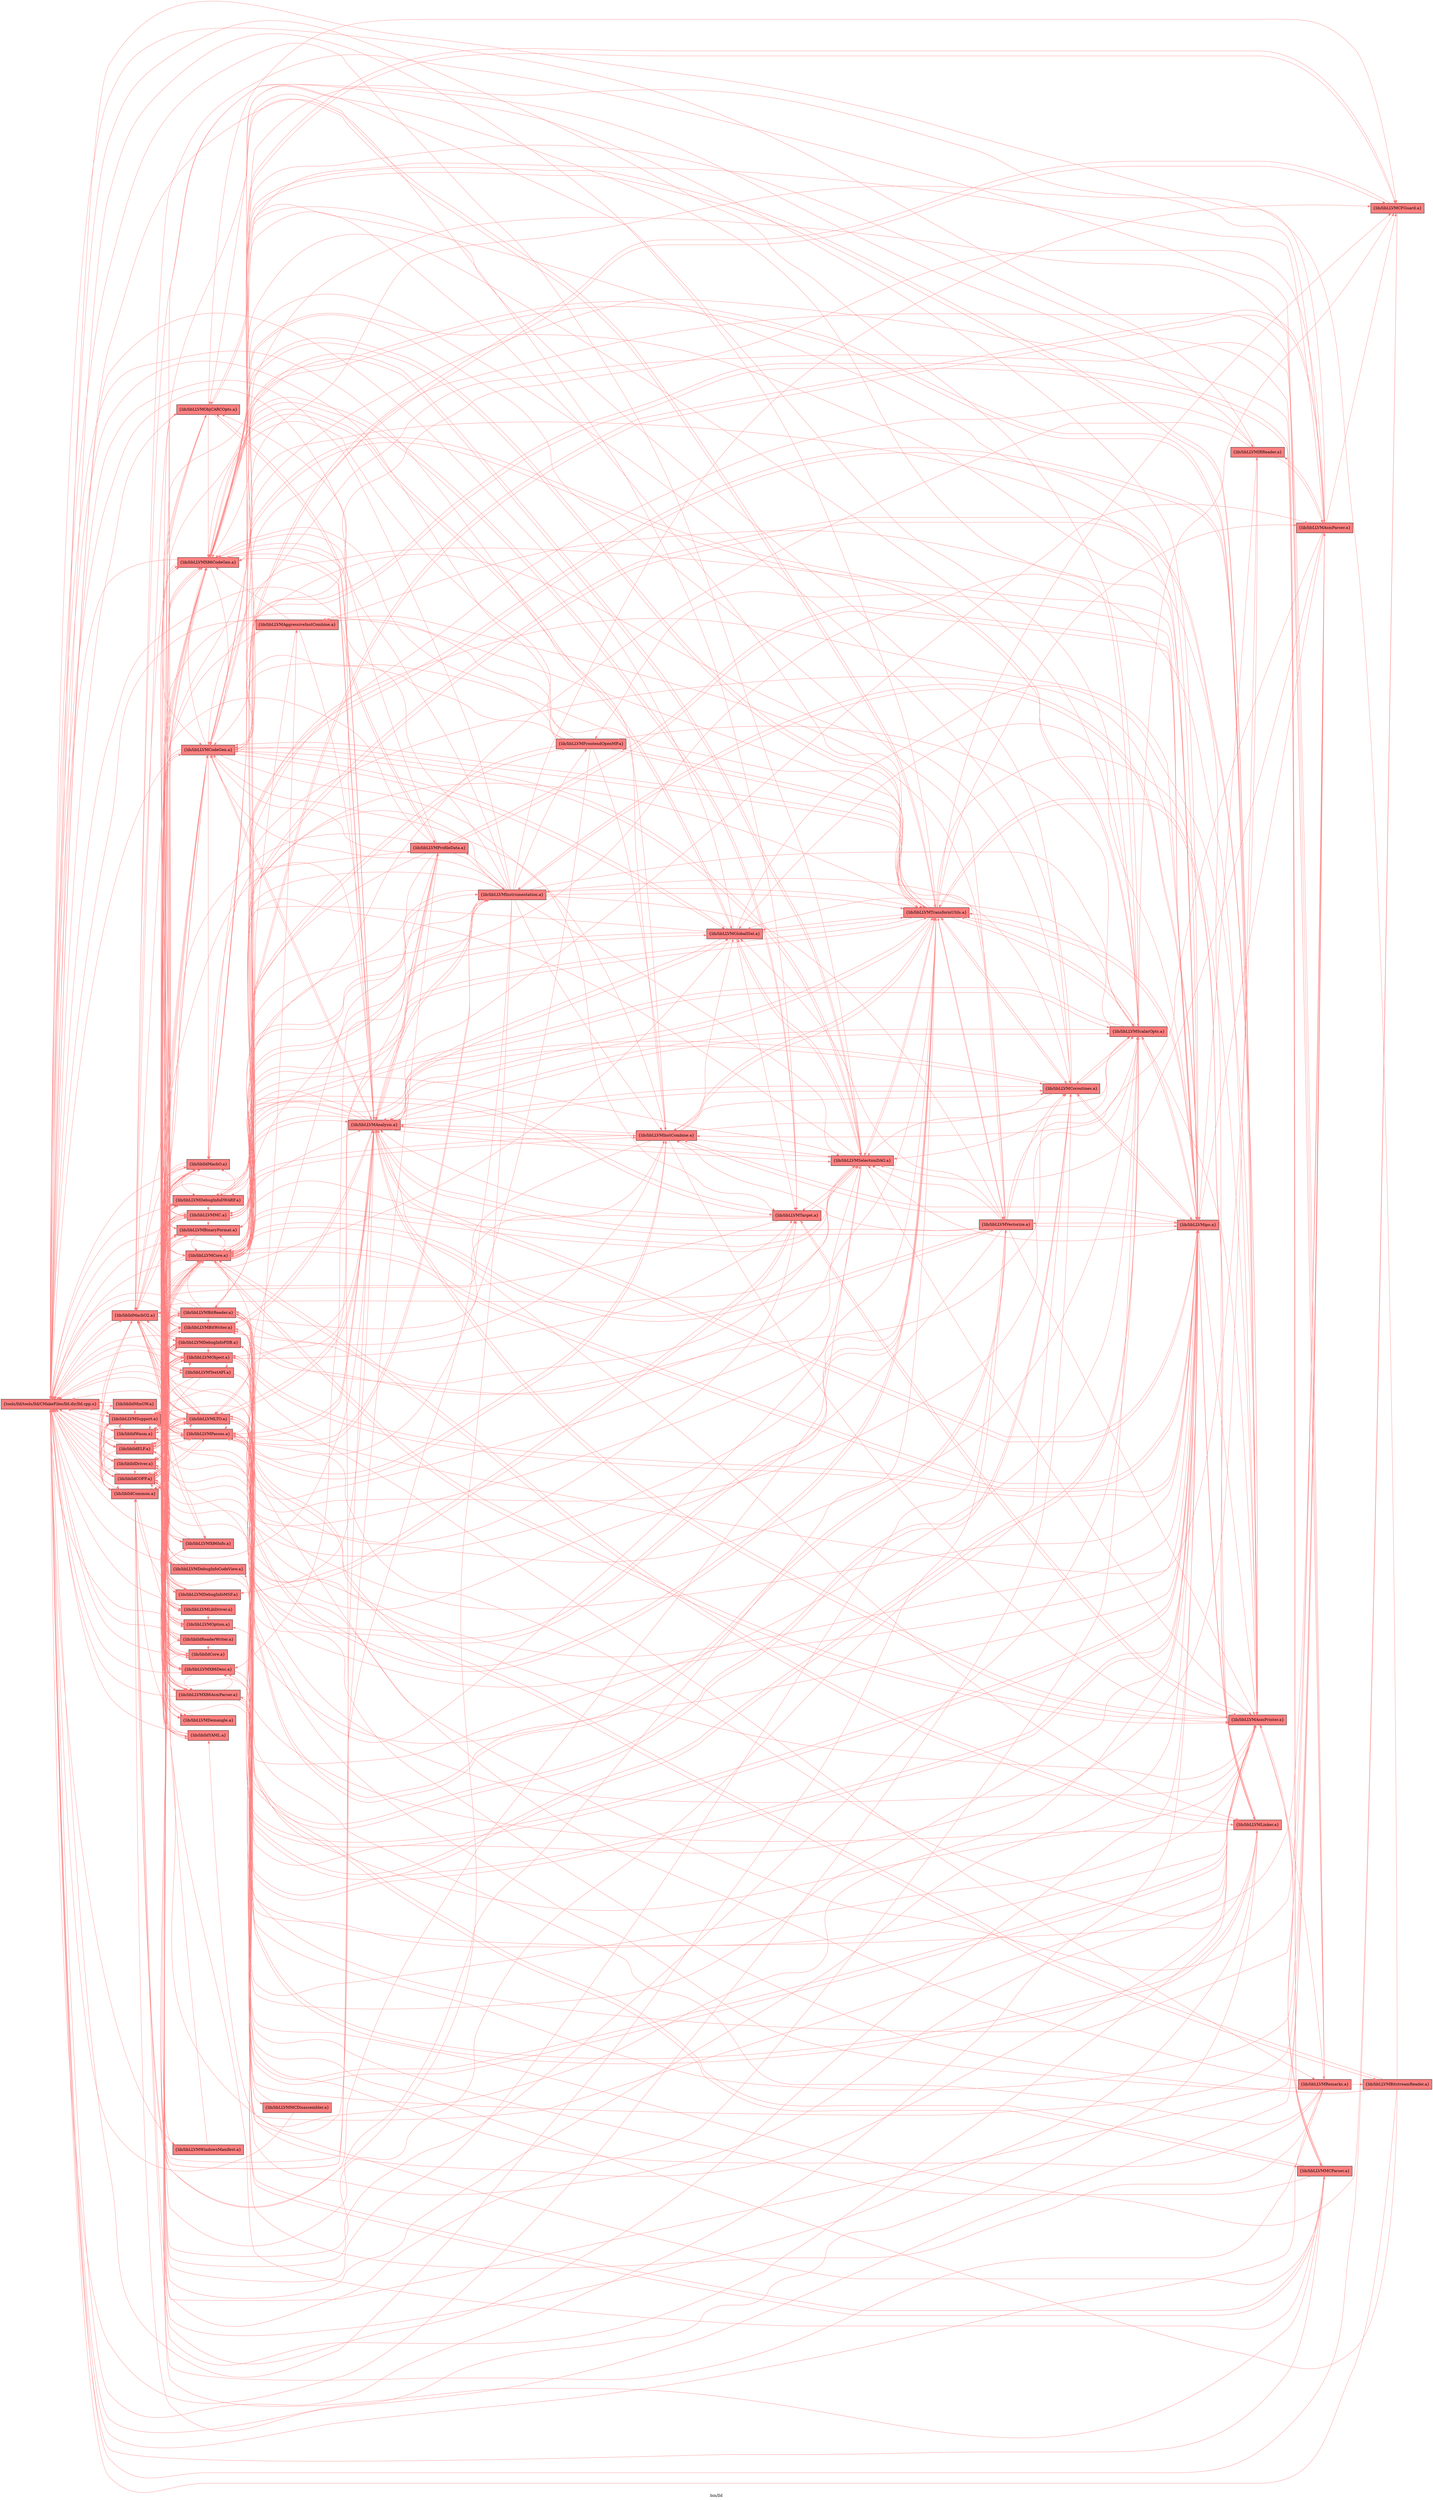 digraph "bin/lld" {
	label="bin/lld";
	rankdir="LR"
	{ rank=same; Node0x5649e9062328;  }
	{ rank=same; Node0x5649e906bdd8; Node0x5649e906b8d8; Node0x5649e906c7d8; Node0x5649e906c2d8; Node0x5649e906d1d8; Node0x5649e906ccd8; Node0x5649e90555d8; Node0x5649e9054728;  }
	{ rank=same; Node0x5649e9054bd8; Node0x5649e905d508; Node0x5649e906f848; Node0x5649e9052b08; Node0x5649e9070248; Node0x5649e905b9d8; Node0x5649e905da08; Node0x5649e905a3a8; Node0x5649e9052dd8; Node0x5649e905b488; Node0x5649e905af88; Node0x5649e9057748; Node0x5649e906fd48; Node0x5649e905dcd8; Node0x5649e905b4d8; Node0x5649e905c3d8; Node0x5649e905c8d8; Node0x5649e905c1f8; Node0x5649e906d9a8; Node0x5649e9059f48; Node0x5649e90565c8; Node0x5649e90569d8; Node0x5649e9055b28; Node0x5649e906d548; Node0x5649e905d2d8; Node0x5649e905d7d8; Node0x5649e906e588;  }

	Node0x5649e9062328 [shape=record,shape=box,style=filled,fillcolor="1.000000 0.5 1",group=1,label="{tools/lld/tools/lld/CMakeFiles/lld.dir/lld.cpp.o}"];
	Node0x5649e9062328 -> Node0x5649e906bdd8[color="1.000000 0.5 1"];
	Node0x5649e9062328 -> Node0x5649e906b8d8[color="1.000000 0.5 1"];
	Node0x5649e9062328 -> Node0x5649e906c7d8[color="1.000000 0.5 1"];
	Node0x5649e9062328 -> Node0x5649e906c2d8[color="1.000000 0.5 1"];
	Node0x5649e9062328 -> Node0x5649e906d1d8[color="1.000000 0.5 1"];
	Node0x5649e9062328 -> Node0x5649e906ccd8[color="1.000000 0.5 1"];
	Node0x5649e9062328 -> Node0x5649e90555d8[color="1.000000 0.5 1"];
	Node0x5649e9062328 -> Node0x5649e9054728[color="1.000000 0.5 1"];
	Node0x5649e906bdd8 [shape=record,shape=box,style=filled,fillcolor="1.000000 0.5 1",group=1,label="{lib/libLLVMSupport.a}"];
	Node0x5649e906bdd8 -> Node0x5649e9062328[color="1.000000 0.5 1"];
	Node0x5649e906bdd8 -> Node0x5649e906c7d8[color="1.000000 0.5 1"];
	Node0x5649e906bdd8 -> Node0x5649e906d1d8[color="1.000000 0.5 1"];
	Node0x5649e906bdd8 -> Node0x5649e906c2d8[color="1.000000 0.5 1"];
	Node0x5649e906bdd8 -> Node0x5649e9054728[color="1.000000 0.5 1"];
	Node0x5649e906bdd8 -> Node0x5649e9054bd8[color="1.000000 0.5 1"];
	Node0x5649e906bdd8 -> Node0x5649e905d508[color="1.000000 0.5 1"];
	Node0x5649e906bdd8 -> Node0x5649e906f848[color="1.000000 0.5 1"];
	Node0x5649e906bdd8 -> Node0x5649e9052b08[color="1.000000 0.5 1"];
	Node0x5649e906bdd8 -> Node0x5649e9070248[color="1.000000 0.5 1"];
	Node0x5649e906b8d8 [shape=record,shape=box,style=filled,fillcolor="1.000000 0.5 1",group=1,label="{lib/liblldCommon.a}"];
	Node0x5649e906b8d8 -> Node0x5649e9062328[color="1.000000 0.5 1"];
	Node0x5649e906b8d8 -> Node0x5649e906bdd8[color="1.000000 0.5 1"];
	Node0x5649e906b8d8 -> Node0x5649e905b9d8[color="1.000000 0.5 1"];
	Node0x5649e906b8d8 -> Node0x5649e906c7d8[color="1.000000 0.5 1"];
	Node0x5649e906b8d8 -> Node0x5649e905da08[color="1.000000 0.5 1"];
	Node0x5649e906b8d8 -> Node0x5649e905a3a8[color="1.000000 0.5 1"];
	Node0x5649e906b8d8 -> Node0x5649e906f848[color="1.000000 0.5 1"];
	Node0x5649e906b8d8 -> Node0x5649e9070248[color="1.000000 0.5 1"];
	Node0x5649e906c7d8 [shape=record,shape=box,style=filled,fillcolor="1.000000 0.5 1",group=1,label="{lib/liblldCOFF.a}"];
	Node0x5649e906c7d8 -> Node0x5649e9062328[color="1.000000 0.5 1"];
	Node0x5649e906c7d8 -> Node0x5649e906bdd8[color="1.000000 0.5 1"];
	Node0x5649e906c7d8 -> Node0x5649e906b8d8[color="1.000000 0.5 1"];
	Node0x5649e906c7d8 -> Node0x5649e905d508[color="1.000000 0.5 1"];
	Node0x5649e906c7d8 -> Node0x5649e9052dd8[color="1.000000 0.5 1"];
	Node0x5649e906c7d8 -> Node0x5649e905da08[color="1.000000 0.5 1"];
	Node0x5649e906c7d8 -> Node0x5649e905b488[color="1.000000 0.5 1"];
	Node0x5649e906c7d8 -> Node0x5649e905af88[color="1.000000 0.5 1"];
	Node0x5649e906c7d8 -> Node0x5649e9057748[color="1.000000 0.5 1"];
	Node0x5649e906c7d8 -> Node0x5649e906fd48[color="1.000000 0.5 1"];
	Node0x5649e906c7d8 -> Node0x5649e905dcd8[color="1.000000 0.5 1"];
	Node0x5649e906c7d8 -> Node0x5649e905b4d8[color="1.000000 0.5 1"];
	Node0x5649e906c7d8 -> Node0x5649e9052b08[color="1.000000 0.5 1"];
	Node0x5649e906c7d8 -> Node0x5649e905c3d8[color="1.000000 0.5 1"];
	Node0x5649e906c7d8 -> Node0x5649e905c8d8[color="1.000000 0.5 1"];
	Node0x5649e906c7d8 -> Node0x5649e905c1f8[color="1.000000 0.5 1"];
	Node0x5649e906c7d8 -> Node0x5649e905a3a8[color="1.000000 0.5 1"];
	Node0x5649e906c7d8 -> Node0x5649e906d9a8[color="1.000000 0.5 1"];
	Node0x5649e906c7d8 -> Node0x5649e9059f48[color="1.000000 0.5 1"];
	Node0x5649e906c7d8 -> Node0x5649e9070248[color="1.000000 0.5 1"];
	Node0x5649e906c2d8 [shape=record,shape=box,style=filled,fillcolor="1.000000 0.5 1",group=1,label="{lib/liblldDriver.a}"];
	Node0x5649e906c2d8 -> Node0x5649e9062328[color="1.000000 0.5 1"];
	Node0x5649e906c2d8 -> Node0x5649e906bdd8[color="1.000000 0.5 1"];
	Node0x5649e906c2d8 -> Node0x5649e906b8d8[color="1.000000 0.5 1"];
	Node0x5649e906c2d8 -> Node0x5649e906c7d8[color="1.000000 0.5 1"];
	Node0x5649e906c2d8 -> Node0x5649e9054bd8[color="1.000000 0.5 1"];
	Node0x5649e906c2d8 -> Node0x5649e90565c8[color="1.000000 0.5 1"];
	Node0x5649e906c2d8 -> Node0x5649e90569d8[color="1.000000 0.5 1"];
	Node0x5649e906c2d8 -> Node0x5649e9055b28[color="1.000000 0.5 1"];
	Node0x5649e906c2d8 -> Node0x5649e905da08[color="1.000000 0.5 1"];
	Node0x5649e906d1d8 [shape=record,shape=box,style=filled,fillcolor="1.000000 0.5 1",group=1,label="{lib/liblldELF.a}"];
	Node0x5649e906d1d8 -> Node0x5649e9062328[color="1.000000 0.5 1"];
	Node0x5649e906d1d8 -> Node0x5649e906bdd8[color="1.000000 0.5 1"];
	Node0x5649e906d1d8 -> Node0x5649e906b8d8[color="1.000000 0.5 1"];
	Node0x5649e906d1d8 -> Node0x5649e906c7d8[color="1.000000 0.5 1"];
	Node0x5649e906d1d8 -> Node0x5649e905d508[color="1.000000 0.5 1"];
	Node0x5649e906d1d8 -> Node0x5649e905da08[color="1.000000 0.5 1"];
	Node0x5649e906d1d8 -> Node0x5649e905b488[color="1.000000 0.5 1"];
	Node0x5649e906d1d8 -> Node0x5649e905af88[color="1.000000 0.5 1"];
	Node0x5649e906d1d8 -> Node0x5649e9057748[color="1.000000 0.5 1"];
	Node0x5649e906d1d8 -> Node0x5649e906fd48[color="1.000000 0.5 1"];
	Node0x5649e906d1d8 -> Node0x5649e905dcd8[color="1.000000 0.5 1"];
	Node0x5649e906d1d8 -> Node0x5649e905b4d8[color="1.000000 0.5 1"];
	Node0x5649e906d1d8 -> Node0x5649e905a3a8[color="1.000000 0.5 1"];
	Node0x5649e906d1d8 -> Node0x5649e906d9a8[color="1.000000 0.5 1"];
	Node0x5649e906d1d8 -> Node0x5649e906d548[color="1.000000 0.5 1"];
	Node0x5649e906d1d8 -> Node0x5649e905c8d8[color="1.000000 0.5 1"];
	Node0x5649e906d1d8 -> Node0x5649e9070248[color="1.000000 0.5 1"];
	Node0x5649e906ccd8 [shape=record,shape=box,style=filled,fillcolor="1.000000 0.5 1",group=1,label="{lib/liblldMachO2.a}"];
	Node0x5649e906ccd8 -> Node0x5649e9062328[color="1.000000 0.5 1"];
	Node0x5649e906ccd8 -> Node0x5649e906bdd8[color="1.000000 0.5 1"];
	Node0x5649e906ccd8 -> Node0x5649e906b8d8[color="1.000000 0.5 1"];
	Node0x5649e906ccd8 -> Node0x5649e906c7d8[color="1.000000 0.5 1"];
	Node0x5649e906ccd8 -> Node0x5649e906d1d8[color="1.000000 0.5 1"];
	Node0x5649e906ccd8 -> Node0x5649e905d508[color="1.000000 0.5 1"];
	Node0x5649e906ccd8 -> Node0x5649e905da08[color="1.000000 0.5 1"];
	Node0x5649e906ccd8 -> Node0x5649e905b488[color="1.000000 0.5 1"];
	Node0x5649e906ccd8 -> Node0x5649e905af88[color="1.000000 0.5 1"];
	Node0x5649e906ccd8 -> Node0x5649e9057748[color="1.000000 0.5 1"];
	Node0x5649e906ccd8 -> Node0x5649e906fd48[color="1.000000 0.5 1"];
	Node0x5649e906ccd8 -> Node0x5649e905dcd8[color="1.000000 0.5 1"];
	Node0x5649e906ccd8 -> Node0x5649e905d2d8[color="1.000000 0.5 1"];
	Node0x5649e906ccd8 -> Node0x5649e905b4d8[color="1.000000 0.5 1"];
	Node0x5649e906ccd8 -> Node0x5649e905d7d8[color="1.000000 0.5 1"];
	Node0x5649e906ccd8 -> Node0x5649e905a3a8[color="1.000000 0.5 1"];
	Node0x5649e906ccd8 -> Node0x5649e906d9a8[color="1.000000 0.5 1"];
	Node0x5649e906ccd8 -> Node0x5649e906e588[color="1.000000 0.5 1"];
	Node0x5649e906ccd8 -> Node0x5649e905c8d8[color="1.000000 0.5 1"];
	Node0x5649e90555d8 [shape=record,shape=box,style=filled,fillcolor="1.000000 0.5 1",group=1,label="{lib/liblldMinGW.a}"];
	Node0x5649e90555d8 -> Node0x5649e9062328[color="1.000000 0.5 1"];
	Node0x5649e90555d8 -> Node0x5649e906bdd8[color="1.000000 0.5 1"];
	Node0x5649e90555d8 -> Node0x5649e906b8d8[color="1.000000 0.5 1"];
	Node0x5649e90555d8 -> Node0x5649e906c7d8[color="1.000000 0.5 1"];
	Node0x5649e90555d8 -> Node0x5649e905da08[color="1.000000 0.5 1"];
	Node0x5649e9054728 [shape=record,shape=box,style=filled,fillcolor="1.000000 0.5 1",group=1,label="{lib/liblldWasm.a}"];
	Node0x5649e9054728 -> Node0x5649e9062328[color="1.000000 0.5 1"];
	Node0x5649e9054728 -> Node0x5649e906bdd8[color="1.000000 0.5 1"];
	Node0x5649e9054728 -> Node0x5649e906b8d8[color="1.000000 0.5 1"];
	Node0x5649e9054728 -> Node0x5649e906c7d8[color="1.000000 0.5 1"];
	Node0x5649e9054728 -> Node0x5649e905d508[color="1.000000 0.5 1"];
	Node0x5649e9054728 -> Node0x5649e905da08[color="1.000000 0.5 1"];
	Node0x5649e9054728 -> Node0x5649e905b488[color="1.000000 0.5 1"];
	Node0x5649e9054728 -> Node0x5649e905af88[color="1.000000 0.5 1"];
	Node0x5649e9054728 -> Node0x5649e9057748[color="1.000000 0.5 1"];
	Node0x5649e9054728 -> Node0x5649e906fd48[color="1.000000 0.5 1"];
	Node0x5649e9054728 -> Node0x5649e905dcd8[color="1.000000 0.5 1"];
	Node0x5649e9054728 -> Node0x5649e905b4d8[color="1.000000 0.5 1"];
	Node0x5649e9054728 -> Node0x5649e906d1d8[color="1.000000 0.5 1"];
	Node0x5649e9054728 -> Node0x5649e906d9a8[color="1.000000 0.5 1"];
	Node0x5649e9054728 -> Node0x5649e905c8d8[color="1.000000 0.5 1"];
	Node0x5649e9054728 -> Node0x5649e906ccd8[color="1.000000 0.5 1"];
	Node0x5649e905b9d8 [shape=record,shape=box,style=filled,fillcolor="1.000000 0.5 1",group=1,label="{lib/libLLVMCore.a}"];
	Node0x5649e905b9d8 -> Node0x5649e9062328[color="1.000000 0.5 1"];
	Node0x5649e905b9d8 -> Node0x5649e906bdd8[color="1.000000 0.5 1"];
	Node0x5649e905b9d8 -> Node0x5649e9052b08[color="1.000000 0.5 1"];
	Node0x5649e905b9d8 -> Node0x5649e905a8a8[color="1.000000 0.5 1"];
	Node0x5649e905b9d8 -> Node0x5649e905bca8[color="1.000000 0.5 1"];
	Node0x5649e905b9d8 -> Node0x5649e906fd48[color="1.000000 0.5 1"];
	Node0x5649e905b9d8 -> Node0x5649e906f848[color="1.000000 0.5 1"];
	Node0x5649e905b9d8 -> Node0x5649e906c5a8[color="1.000000 0.5 1"];
	Node0x5649e905b9d8 -> Node0x5649e906d548[color="1.000000 0.5 1"];
	Node0x5649e905b9d8 -> Node0x5649e905e6d8[color="1.000000 0.5 1"];
	Node0x5649e905b9d8 -> Node0x5649e905e1d8[color="1.000000 0.5 1"];
	Node0x5649e905b9d8 -> Node0x5649e905b4d8[color="1.000000 0.5 1"];
	Node0x5649e905b9d8 -> Node0x5649e905d508[color="1.000000 0.5 1"];
	Node0x5649e905b9d8 -> Node0x5649e906d048[color="1.000000 0.5 1"];
	Node0x5649e905b9d8 -> Node0x5649e906b1a8[color="1.000000 0.5 1"];
	Node0x5649e905b9d8 -> Node0x5649e905ebd8[color="1.000000 0.5 1"];
	Node0x5649e905b9d8 -> Node0x5649e905f5d8[color="1.000000 0.5 1"];
	Node0x5649e905b9d8 -> Node0x5649e906c008[color="1.000000 0.5 1"];
	Node0x5649e905b9d8 -> Node0x5649e906d9a8[color="1.000000 0.5 1"];
	Node0x5649e905b9d8 -> Node0x5649e906caa8[color="1.000000 0.5 1"];
	Node0x5649e905b9d8 -> Node0x5649e905f0d8[color="1.000000 0.5 1"];
	Node0x5649e905b9d8 -> Node0x5649e906c7d8[color="1.000000 0.5 1"];
	Node0x5649e905b9d8 -> Node0x5649e906e588[color="1.000000 0.5 1"];
	Node0x5649e905b9d8 -> Node0x5649e906bb08[color="1.000000 0.5 1"];
	Node0x5649e905b9d8 -> Node0x5649e905b7a8[color="1.000000 0.5 1"];
	Node0x5649e905b9d8 -> Node0x5649e906b8d8[color="1.000000 0.5 1"];
	Node0x5649e905b9d8 -> Node0x5649e905afd8[color="1.000000 0.5 1"];
	Node0x5649e905b9d8 -> Node0x5649e906d1d8[color="1.000000 0.5 1"];
	Node0x5649e905b9d8 -> Node0x5649e9054728[color="1.000000 0.5 1"];
	Node0x5649e905b9d8 -> Node0x5649e9059a48[color="1.000000 0.5 1"];
	Node0x5649e905b9d8 -> Node0x5649e905d7d8[color="1.000000 0.5 1"];
	Node0x5649e905d508 [shape=record,shape=box,style=filled,fillcolor="1.000000 0.5 1",group=1,label="{lib/libLLVMX86CodeGen.a}"];
	Node0x5649e905d508 -> Node0x5649e9062328[color="1.000000 0.5 1"];
	Node0x5649e905d508 -> Node0x5649e906bdd8[color="1.000000 0.5 1"];
	Node0x5649e905d508 -> Node0x5649e905a8a8[color="1.000000 0.5 1"];
	Node0x5649e905d508 -> Node0x5649e905af88[color="1.000000 0.5 1"];
	Node0x5649e905d508 -> Node0x5649e9057748[color="1.000000 0.5 1"];
	Node0x5649e905d508 -> Node0x5649e906f848[color="1.000000 0.5 1"];
	Node0x5649e905d508 -> Node0x5649e905c8d8[color="1.000000 0.5 1"];
	Node0x5649e905d508 -> Node0x5649e905b9d8[color="1.000000 0.5 1"];
	Node0x5649e905d508 -> Node0x5649e906c7d8[color="1.000000 0.5 1"];
	Node0x5649e905d508 -> Node0x5649e905da08[color="1.000000 0.5 1"];
	Node0x5649e905d508 -> Node0x5649e906ea88[color="1.000000 0.5 1"];
	Node0x5649e905d508 -> Node0x5649e905bca8[color="1.000000 0.5 1"];
	Node0x5649e905d508 -> Node0x5649e905e1d8[color="1.000000 0.5 1"];
	Node0x5649e905d508 -> Node0x5649e9059a48[color="1.000000 0.5 1"];
	Node0x5649e905d508 -> Node0x5649e905b7a8[color="1.000000 0.5 1"];
	Node0x5649e905d508 -> Node0x5649e906d1d8[color="1.000000 0.5 1"];
	Node0x5649e905d508 -> Node0x5649e905bed8[color="1.000000 0.5 1"];
	Node0x5649e905d508 -> Node0x5649e905e6d8[color="1.000000 0.5 1"];
	Node0x5649e9052dd8 [shape=record,shape=box,style=filled,fillcolor="1.000000 0.5 1",group=1,label="{lib/libLLVMLibDriver.a}"];
	Node0x5649e9052dd8 -> Node0x5649e9062328[color="1.000000 0.5 1"];
	Node0x5649e9052dd8 -> Node0x5649e906bdd8[color="1.000000 0.5 1"];
	Node0x5649e9052dd8 -> Node0x5649e906c7d8[color="1.000000 0.5 1"];
	Node0x5649e9052dd8 -> Node0x5649e905da08[color="1.000000 0.5 1"];
	Node0x5649e9052dd8 -> Node0x5649e905dcd8[color="1.000000 0.5 1"];
	Node0x5649e9052dd8 -> Node0x5649e905d7d8[color="1.000000 0.5 1"];
	Node0x5649e9052dd8 -> Node0x5649e905b4d8[color="1.000000 0.5 1"];
	Node0x5649e905da08 [shape=record,shape=box,style=filled,fillcolor="1.000000 0.5 1",group=1,label="{lib/libLLVMOption.a}"];
	Node0x5649e905da08 -> Node0x5649e9062328[color="1.000000 0.5 1"];
	Node0x5649e905da08 -> Node0x5649e906bdd8[color="1.000000 0.5 1"];
	Node0x5649e905da08 -> Node0x5649e906c7d8[color="1.000000 0.5 1"];
	Node0x5649e905b488 [shape=record,shape=box,style=filled,fillcolor="1.000000 0.5 1",group=1,label="{lib/libLLVMX86AsmParser.a}"];
	Node0x5649e905b488 -> Node0x5649e9062328[color="1.000000 0.5 1"];
	Node0x5649e905b488 -> Node0x5649e906bdd8[color="1.000000 0.5 1"];
	Node0x5649e905b488 -> Node0x5649e905a8a8[color="1.000000 0.5 1"];
	Node0x5649e905b488 -> Node0x5649e905af88[color="1.000000 0.5 1"];
	Node0x5649e905b488 -> Node0x5649e9057748[color="1.000000 0.5 1"];
	Node0x5649e905b488 -> Node0x5649e905cdd8[color="1.000000 0.5 1"];
	Node0x5649e905b488 -> Node0x5649e905c8d8[color="1.000000 0.5 1"];
	Node0x5649e905af88 [shape=record,shape=box,style=filled,fillcolor="1.000000 0.5 1",group=1,label="{lib/libLLVMX86Desc.a}"];
	Node0x5649e905af88 -> Node0x5649e9062328[color="1.000000 0.5 1"];
	Node0x5649e905af88 -> Node0x5649e906bdd8[color="1.000000 0.5 1"];
	Node0x5649e905af88 -> Node0x5649e906c2d8[color="1.000000 0.5 1"];
	Node0x5649e905af88 -> Node0x5649e9054bd8[color="1.000000 0.5 1"];
	Node0x5649e905af88 -> Node0x5649e905c8d8[color="1.000000 0.5 1"];
	Node0x5649e905af88 -> Node0x5649e905d508[color="1.000000 0.5 1"];
	Node0x5649e905af88 -> Node0x5649e9057ba8[color="1.000000 0.5 1"];
	Node0x5649e905af88 -> Node0x5649e9057748[color="1.000000 0.5 1"];
	Node0x5649e905af88 -> Node0x5649e905b488[color="1.000000 0.5 1"];
	Node0x5649e905af88 -> Node0x5649e905b4d8[color="1.000000 0.5 1"];
	Node0x5649e905af88 -> Node0x5649e905a8a8[color="1.000000 0.5 1"];
	Node0x5649e9057748 [shape=record,shape=box,style=filled,fillcolor="1.000000 0.5 1",group=1,label="{lib/libLLVMX86Info.a}"];
	Node0x5649e9057748 -> Node0x5649e9062328[color="1.000000 0.5 1"];
	Node0x5649e9057748 -> Node0x5649e906bdd8[color="1.000000 0.5 1"];
	Node0x5649e906fd48 [shape=record,shape=box,style=filled,fillcolor="1.000000 0.5 1",group=1,label="{lib/libLLVMLTO.a}"];
	Node0x5649e906fd48 -> Node0x5649e9062328[color="1.000000 0.5 1"];
	Node0x5649e906fd48 -> Node0x5649e906bdd8[color="1.000000 0.5 1"];
	Node0x5649e906fd48 -> Node0x5649e906c7d8[color="1.000000 0.5 1"];
	Node0x5649e906fd48 -> Node0x5649e906b8d8[color="1.000000 0.5 1"];
	Node0x5649e906fd48 -> Node0x5649e906c2d8[color="1.000000 0.5 1"];
	Node0x5649e906fd48 -> Node0x5649e906d1d8[color="1.000000 0.5 1"];
	Node0x5649e906fd48 -> Node0x5649e9054bd8[color="1.000000 0.5 1"];
	Node0x5649e906fd48 -> Node0x5649e905d508[color="1.000000 0.5 1"];
	Node0x5649e906fd48 -> Node0x5649e905a8a8[color="1.000000 0.5 1"];
	Node0x5649e906fd48 -> Node0x5649e905a3a8[color="1.000000 0.5 1"];
	Node0x5649e906fd48 -> Node0x5649e905af88[color="1.000000 0.5 1"];
	Node0x5649e906fd48 -> Node0x5649e906c5a8[color="1.000000 0.5 1"];
	Node0x5649e906fd48 -> Node0x5649e906d548[color="1.000000 0.5 1"];
	Node0x5649e906fd48 -> Node0x5649e906c008[color="1.000000 0.5 1"];
	Node0x5649e906fd48 -> Node0x5649e905e1d8[color="1.000000 0.5 1"];
	Node0x5649e906fd48 -> Node0x5649e905dcd8[color="1.000000 0.5 1"];
	Node0x5649e906fd48 -> Node0x5649e905d7d8[color="1.000000 0.5 1"];
	Node0x5649e906fd48 -> Node0x5649e905b9d8[color="1.000000 0.5 1"];
	Node0x5649e906fd48 -> Node0x5649e906ccd8[color="1.000000 0.5 1"];
	Node0x5649e906fd48 -> Node0x5649e906d9a8[color="1.000000 0.5 1"];
	Node0x5649e906fd48 -> Node0x5649e906ea88[color="1.000000 0.5 1"];
	Node0x5649e906fd48 -> Node0x5649e905e6d8[color="1.000000 0.5 1"];
	Node0x5649e906fd48 -> Node0x5649e905c8d8[color="1.000000 0.5 1"];
	Node0x5649e905dcd8 [shape=record,shape=box,style=filled,fillcolor="1.000000 0.5 1",group=1,label="{lib/libLLVMObject.a}"];
	Node0x5649e905dcd8 -> Node0x5649e9062328[color="1.000000 0.5 1"];
	Node0x5649e905dcd8 -> Node0x5649e906bdd8[color="1.000000 0.5 1"];
	Node0x5649e905dcd8 -> Node0x5649e906c7d8[color="1.000000 0.5 1"];
	Node0x5649e905dcd8 -> Node0x5649e906ccd8[color="1.000000 0.5 1"];
	Node0x5649e905dcd8 -> Node0x5649e9052dd8[color="1.000000 0.5 1"];
	Node0x5649e905dcd8 -> Node0x5649e906d1d8[color="1.000000 0.5 1"];
	Node0x5649e905dcd8 -> Node0x5649e9054bd8[color="1.000000 0.5 1"];
	Node0x5649e905dcd8 -> Node0x5649e905b9d8[color="1.000000 0.5 1"];
	Node0x5649e905dcd8 -> Node0x5649e905b4d8[color="1.000000 0.5 1"];
	Node0x5649e905dcd8 -> Node0x5649e905c8d8[color="1.000000 0.5 1"];
	Node0x5649e905dcd8 -> Node0x5649e906b8d8[color="1.000000 0.5 1"];
	Node0x5649e905dcd8 -> Node0x5649e906fd48[color="1.000000 0.5 1"];
	Node0x5649e905dcd8 -> Node0x5649e905d7d8[color="1.000000 0.5 1"];
	Node0x5649e905dcd8 -> Node0x5649e905d508[color="1.000000 0.5 1"];
	Node0x5649e905dcd8 -> Node0x5649e906d548[color="1.000000 0.5 1"];
	Node0x5649e905dcd8 -> Node0x5649e905a3a8[color="1.000000 0.5 1"];
	Node0x5649e905dcd8 -> Node0x5649e906ea88[color="1.000000 0.5 1"];
	Node0x5649e905dcd8 -> Node0x5649e905a8a8[color="1.000000 0.5 1"];
	Node0x5649e905dcd8 -> Node0x5649e905cdd8[color="1.000000 0.5 1"];
	Node0x5649e905dcd8 -> Node0x5649e906c5a8[color="1.000000 0.5 1"];
	Node0x5649e905dcd8 -> Node0x5649e905b488[color="1.000000 0.5 1"];
	Node0x5649e905dcd8 -> Node0x5649e905af88[color="1.000000 0.5 1"];
	Node0x5649e905dcd8 -> Node0x5649e905d2d8[color="1.000000 0.5 1"];
	Node0x5649e905dcd8 -> Node0x5649e906c2d8[color="1.000000 0.5 1"];
	Node0x5649e905dcd8 -> Node0x5649e9054728[color="1.000000 0.5 1"];
	Node0x5649e905dcd8 -> Node0x5649e905e6d8[color="1.000000 0.5 1"];
	Node0x5649e905b4d8 [shape=record,shape=box,style=filled,fillcolor="1.000000 0.5 1",group=1,label="{lib/libLLVMBinaryFormat.a}"];
	Node0x5649e905b4d8 -> Node0x5649e9062328[color="1.000000 0.5 1"];
	Node0x5649e905b4d8 -> Node0x5649e906bdd8[color="1.000000 0.5 1"];
	Node0x5649e905b4d8 -> Node0x5649e905b9d8[color="1.000000 0.5 1"];
	Node0x5649e905b4d8 -> Node0x5649e905a3a8[color="1.000000 0.5 1"];
	Node0x5649e9052b08 [shape=record,shape=box,style=filled,fillcolor="1.000000 0.5 1",group=1,label="{lib/libLLVMDebugInfoPDB.a}"];
	Node0x5649e9052b08 -> Node0x5649e9062328[color="1.000000 0.5 1"];
	Node0x5649e9052b08 -> Node0x5649e906bdd8[color="1.000000 0.5 1"];
	Node0x5649e9052b08 -> Node0x5649e906c7d8[color="1.000000 0.5 1"];
	Node0x5649e9052b08 -> Node0x5649e9059f48[color="1.000000 0.5 1"];
	Node0x5649e9052b08 -> Node0x5649e905c3d8[color="1.000000 0.5 1"];
	Node0x5649e9052b08 -> Node0x5649e906b8d8[color="1.000000 0.5 1"];
	Node0x5649e9052b08 -> Node0x5649e905dcd8[color="1.000000 0.5 1"];
	Node0x5649e9052b08 -> Node0x5649e905b4d8[color="1.000000 0.5 1"];
	Node0x5649e9052b08 -> Node0x5649e906d1d8[color="1.000000 0.5 1"];
	Node0x5649e905c3d8 [shape=record,shape=box,style=filled,fillcolor="1.000000 0.5 1",group=1,label="{lib/libLLVMDebugInfoCodeView.a}"];
	Node0x5649e905c3d8 -> Node0x5649e9062328[color="1.000000 0.5 1"];
	Node0x5649e905c3d8 -> Node0x5649e906bdd8[color="1.000000 0.5 1"];
	Node0x5649e905c3d8 -> Node0x5649e906c7d8[color="1.000000 0.5 1"];
	Node0x5649e905c3d8 -> Node0x5649e9052b08[color="1.000000 0.5 1"];
	Node0x5649e905c3d8 -> Node0x5649e905a8a8[color="1.000000 0.5 1"];
	Node0x5649e905c3d8 -> Node0x5649e906f848[color="1.000000 0.5 1"];
	Node0x5649e905c3d8 -> Node0x5649e906d1d8[color="1.000000 0.5 1"];
	Node0x5649e905c3d8 -> Node0x5649e9054728[color="1.000000 0.5 1"];
	Node0x5649e905c3d8 -> Node0x5649e906ccd8[color="1.000000 0.5 1"];
	Node0x5649e905c3d8 -> Node0x5649e9054bd8[color="1.000000 0.5 1"];
	Node0x5649e905c8d8 [shape=record,shape=box,style=filled,fillcolor="1.000000 0.5 1",group=1,label="{lib/libLLVMMC.a}"];
	Node0x5649e905c8d8 -> Node0x5649e9062328[color="1.000000 0.5 1"];
	Node0x5649e905c8d8 -> Node0x5649e906bdd8[color="1.000000 0.5 1"];
	Node0x5649e905c8d8 -> Node0x5649e905af88[color="1.000000 0.5 1"];
	Node0x5649e905c8d8 -> Node0x5649e906c7d8[color="1.000000 0.5 1"];
	Node0x5649e905c8d8 -> Node0x5649e905a8a8[color="1.000000 0.5 1"];
	Node0x5649e905c8d8 -> Node0x5649e906f848[color="1.000000 0.5 1"];
	Node0x5649e905c8d8 -> Node0x5649e905cdd8[color="1.000000 0.5 1"];
	Node0x5649e905c8d8 -> Node0x5649e905dcd8[color="1.000000 0.5 1"];
	Node0x5649e905c8d8 -> Node0x5649e905b488[color="1.000000 0.5 1"];
	Node0x5649e905c8d8 -> Node0x5649e9052b08[color="1.000000 0.5 1"];
	Node0x5649e905c8d8 -> Node0x5649e905d508[color="1.000000 0.5 1"];
	Node0x5649e905c8d8 -> Node0x5649e906ea88[color="1.000000 0.5 1"];
	Node0x5649e905c8d8 -> Node0x5649e90567a8[color="1.000000 0.5 1"];
	Node0x5649e905c8d8 -> Node0x5649e905b4d8[color="1.000000 0.5 1"];
	Node0x5649e905c8d8 -> Node0x5649e906d1d8[color="1.000000 0.5 1"];
	Node0x5649e905c8d8 -> Node0x5649e9054728[color="1.000000 0.5 1"];
	Node0x5649e905c1f8 [shape=record,shape=box,style=filled,fillcolor="1.000000 0.5 1",group=1,label="{lib/libLLVMWindowsManifest.a}"];
	Node0x5649e905c1f8 -> Node0x5649e9062328[color="1.000000 0.5 1"];
	Node0x5649e905c1f8 -> Node0x5649e906bdd8[color="1.000000 0.5 1"];
	Node0x5649e905a3a8 [shape=record,shape=box,style=filled,fillcolor="1.000000 0.5 1",group=1,label="{lib/libLLVMDebugInfoDWARF.a}"];
	Node0x5649e905a3a8 -> Node0x5649e9062328[color="1.000000 0.5 1"];
	Node0x5649e905a3a8 -> Node0x5649e906bdd8[color="1.000000 0.5 1"];
	Node0x5649e905a3a8 -> Node0x5649e906c7d8[color="1.000000 0.5 1"];
	Node0x5649e905a3a8 -> Node0x5649e906b8d8[color="1.000000 0.5 1"];
	Node0x5649e905a3a8 -> Node0x5649e906d1d8[color="1.000000 0.5 1"];
	Node0x5649e905a3a8 -> Node0x5649e9052b08[color="1.000000 0.5 1"];
	Node0x5649e905a3a8 -> Node0x5649e905a8a8[color="1.000000 0.5 1"];
	Node0x5649e905a3a8 -> Node0x5649e905dcd8[color="1.000000 0.5 1"];
	Node0x5649e905a3a8 -> Node0x5649e905b4d8[color="1.000000 0.5 1"];
	Node0x5649e905a3a8 -> Node0x5649e9054bd8[color="1.000000 0.5 1"];
	Node0x5649e905a3a8 -> Node0x5649e906c2d8[color="1.000000 0.5 1"];
	Node0x5649e905a3a8 -> Node0x5649e906ccd8[color="1.000000 0.5 1"];
	Node0x5649e905a3a8 -> Node0x5649e905c8d8[color="1.000000 0.5 1"];
	Node0x5649e905a3a8 -> Node0x5649e905d508[color="1.000000 0.5 1"];
	Node0x5649e905a3a8 -> Node0x5649e9054728[color="1.000000 0.5 1"];
	Node0x5649e906d9a8 [shape=record,shape=box,style=filled,fillcolor="1.000000 0.5 1",group=1,label="{lib/libLLVMPasses.a}"];
	Node0x5649e906d9a8 -> Node0x5649e9062328[color="1.000000 0.5 1"];
	Node0x5649e906d9a8 -> Node0x5649e906bdd8[color="1.000000 0.5 1"];
	Node0x5649e906d9a8 -> Node0x5649e906c7d8[color="1.000000 0.5 1"];
	Node0x5649e906d9a8 -> Node0x5649e906d1d8[color="1.000000 0.5 1"];
	Node0x5649e906d9a8 -> Node0x5649e905d508[color="1.000000 0.5 1"];
	Node0x5649e906d9a8 -> Node0x5649e906ccd8[color="1.000000 0.5 1"];
	Node0x5649e906d9a8 -> Node0x5649e9054728[color="1.000000 0.5 1"];
	Node0x5649e906d9a8 -> Node0x5649e906ea88[color="1.000000 0.5 1"];
	Node0x5649e906d9a8 -> Node0x5649e906e588[color="1.000000 0.5 1"];
	Node0x5649e906d9a8 -> Node0x5649e906fd48[color="1.000000 0.5 1"];
	Node0x5649e906d9a8 -> Node0x5649e906f848[color="1.000000 0.5 1"];
	Node0x5649e906d9a8 -> Node0x5649e906caa8[color="1.000000 0.5 1"];
	Node0x5649e906d9a8 -> Node0x5649e906c5a8[color="1.000000 0.5 1"];
	Node0x5649e906d9a8 -> Node0x5649e906d048[color="1.000000 0.5 1"];
	Node0x5649e906d9a8 -> Node0x5649e906b6a8[color="1.000000 0.5 1"];
	Node0x5649e906d9a8 -> Node0x5649e906b1a8[color="1.000000 0.5 1"];
	Node0x5649e906d9a8 -> Node0x5649e905f0d8[color="1.000000 0.5 1"];
	Node0x5649e906d9a8 -> Node0x5649e905ebd8[color="1.000000 0.5 1"];
	Node0x5649e906d9a8 -> Node0x5649e905e6d8[color="1.000000 0.5 1"];
	Node0x5649e906d9a8 -> Node0x5649e905e1d8[color="1.000000 0.5 1"];
	Node0x5649e906d9a8 -> Node0x5649e905b9d8[color="1.000000 0.5 1"];
	Node0x5649e906d9a8 -> Node0x5649e905a3a8[color="1.000000 0.5 1"];
	Node0x5649e906f848 [shape=record,shape=box,style=filled,fillcolor="1.000000 0.5 1",group=1,label="{lib/libLLVMCodeGen.a}"];
	Node0x5649e906f848 -> Node0x5649e9062328[color="1.000000 0.5 1"];
	Node0x5649e906f848 -> Node0x5649e906bdd8[color="1.000000 0.5 1"];
	Node0x5649e906f848 -> Node0x5649e905d508[color="1.000000 0.5 1"];
	Node0x5649e906f848 -> Node0x5649e905bca8[color="1.000000 0.5 1"];
	Node0x5649e906f848 -> Node0x5649e905e1d8[color="1.000000 0.5 1"];
	Node0x5649e906f848 -> Node0x5649e905b9d8[color="1.000000 0.5 1"];
	Node0x5649e906f848 -> Node0x5649e905c8d8[color="1.000000 0.5 1"];
	Node0x5649e906f848 -> Node0x5649e906c7d8[color="1.000000 0.5 1"];
	Node0x5649e906f848 -> Node0x5649e906d1d8[color="1.000000 0.5 1"];
	Node0x5649e906f848 -> Node0x5649e905a8a8[color="1.000000 0.5 1"];
	Node0x5649e906f848 -> Node0x5649e9059a48[color="1.000000 0.5 1"];
	Node0x5649e906f848 -> Node0x5649e905e6d8[color="1.000000 0.5 1"];
	Node0x5649e906f848 -> Node0x5649e906ea88[color="1.000000 0.5 1"];
	Node0x5649e906f848 -> Node0x5649e905af88[color="1.000000 0.5 1"];
	Node0x5649e906f848 -> Node0x5649e9054bd8[color="1.000000 0.5 1"];
	Node0x5649e906f848 -> Node0x5649e9059f48[color="1.000000 0.5 1"];
	Node0x5649e906f848 -> Node0x5649e90569d8[color="1.000000 0.5 1"];
	Node0x5649e906f848 -> Node0x5649e906fd48[color="1.000000 0.5 1"];
	Node0x5649e906f848 -> Node0x5649e905bed8[color="1.000000 0.5 1"];
	Node0x5649e906f848 -> Node0x5649e906d048[color="1.000000 0.5 1"];
	Node0x5649e906f848 -> Node0x5649e9052b08[color="1.000000 0.5 1"];
	Node0x5649e9070248 [shape=record,shape=box,style=filled,fillcolor="1.000000 0.5 1",group=1,label="{lib/libLLVMDemangle.a}"];
	Node0x5649e9070248 -> Node0x5649e906bdd8[color="1.000000 0.5 1"];
	Node0x5649e9059f48 [shape=record,shape=box,style=filled,fillcolor="1.000000 0.5 1",group=1,label="{lib/libLLVMDebugInfoMSF.a}"];
	Node0x5649e9059f48 -> Node0x5649e9062328[color="1.000000 0.5 1"];
	Node0x5649e9059f48 -> Node0x5649e906bdd8[color="1.000000 0.5 1"];
	Node0x5649e9059f48 -> Node0x5649e906c7d8[color="1.000000 0.5 1"];
	Node0x5649e9059f48 -> Node0x5649e9052b08[color="1.000000 0.5 1"];
	Node0x5649e9059f48 -> Node0x5649e906b8d8[color="1.000000 0.5 1"];
	Node0x5649e9059f48 -> Node0x5649e906d1d8[color="1.000000 0.5 1"];
	Node0x5649e9054bd8 [shape=record,shape=box,style=filled,fillcolor="1.000000 0.5 1",group=1,label="{lib/liblldMachO.a}"];
	Node0x5649e9054bd8 -> Node0x5649e9062328[color="1.000000 0.5 1"];
	Node0x5649e9054bd8 -> Node0x5649e906bdd8[color="1.000000 0.5 1"];
	Node0x5649e9054bd8 -> Node0x5649e906b8d8[color="1.000000 0.5 1"];
	Node0x5649e9054bd8 -> Node0x5649e906c7d8[color="1.000000 0.5 1"];
	Node0x5649e9054bd8 -> Node0x5649e906c2d8[color="1.000000 0.5 1"];
	Node0x5649e9054bd8 -> Node0x5649e9055b28[color="1.000000 0.5 1"];
	Node0x5649e9054bd8 -> Node0x5649e9070248[color="1.000000 0.5 1"];
	Node0x5649e9054bd8 -> Node0x5649e906ccd8[color="1.000000 0.5 1"];
	Node0x5649e9054bd8 -> Node0x5649e905dcd8[color="1.000000 0.5 1"];
	Node0x5649e9054bd8 -> Node0x5649e905d2d8[color="1.000000 0.5 1"];
	Node0x5649e9054bd8 -> Node0x5649e905a3a8[color="1.000000 0.5 1"];
	Node0x5649e9054bd8 -> Node0x5649e90569d8[color="1.000000 0.5 1"];
	Node0x5649e9054bd8 -> Node0x5649e906d1d8[color="1.000000 0.5 1"];
	Node0x5649e90565c8 [shape=record,shape=box,style=filled,fillcolor="1.000000 0.5 1",group=1,label="{lib/liblldReaderWriter.a}"];
	Node0x5649e90565c8 -> Node0x5649e9062328[color="1.000000 0.5 1"];
	Node0x5649e90565c8 -> Node0x5649e906bdd8[color="1.000000 0.5 1"];
	Node0x5649e90565c8 -> Node0x5649e906c7d8[color="1.000000 0.5 1"];
	Node0x5649e90565c8 -> Node0x5649e906c2d8[color="1.000000 0.5 1"];
	Node0x5649e90565c8 -> Node0x5649e9055b28[color="1.000000 0.5 1"];
	Node0x5649e90565c8 -> Node0x5649e905dcd8[color="1.000000 0.5 1"];
	Node0x5649e90569d8 [shape=record,shape=box,style=filled,fillcolor="1.000000 0.5 1",group=1,label="{lib/liblldYAML.a}"];
	Node0x5649e90569d8 -> Node0x5649e9062328[color="1.000000 0.5 1"];
	Node0x5649e90569d8 -> Node0x5649e906bdd8[color="1.000000 0.5 1"];
	Node0x5649e90569d8 -> Node0x5649e906c2d8[color="1.000000 0.5 1"];
	Node0x5649e90569d8 -> Node0x5649e9054bd8[color="1.000000 0.5 1"];
	Node0x5649e90569d8 -> Node0x5649e90565c8[color="1.000000 0.5 1"];
	Node0x5649e90569d8 -> Node0x5649e9055b28[color="1.000000 0.5 1"];
	Node0x5649e9055b28 [shape=record,shape=box,style=filled,fillcolor="1.000000 0.5 1",group=1,label="{lib/liblldCore.a}"];
	Node0x5649e9055b28 -> Node0x5649e9062328[color="1.000000 0.5 1"];
	Node0x5649e9055b28 -> Node0x5649e906bdd8[color="1.000000 0.5 1"];
	Node0x5649e9055b28 -> Node0x5649e9054bd8[color="1.000000 0.5 1"];
	Node0x5649e9055b28 -> Node0x5649e906c2d8[color="1.000000 0.5 1"];
	Node0x5649e9055b28 -> Node0x5649e905b4d8[color="1.000000 0.5 1"];
	Node0x5649e9055b28 -> Node0x5649e906ccd8[color="1.000000 0.5 1"];
	Node0x5649e9055b28 -> Node0x5649e906d1d8[color="1.000000 0.5 1"];
	Node0x5649e906d548 [shape=record,shape=box,style=filled,fillcolor="1.000000 0.5 1",group=1,label="{lib/libLLVMBitWriter.a}"];
	Node0x5649e906d548 -> Node0x5649e9062328[color="1.000000 0.5 1"];
	Node0x5649e906d548 -> Node0x5649e906bdd8[color="1.000000 0.5 1"];
	Node0x5649e906d548 -> Node0x5649e906d1d8[color="1.000000 0.5 1"];
	Node0x5649e906d548 -> Node0x5649e905d508[color="1.000000 0.5 1"];
	Node0x5649e906d548 -> Node0x5649e905a8a8[color="1.000000 0.5 1"];
	Node0x5649e906d548 -> Node0x5649e905bca8[color="1.000000 0.5 1"];
	Node0x5649e906d548 -> Node0x5649e906fd48[color="1.000000 0.5 1"];
	Node0x5649e906d548 -> Node0x5649e906f848[color="1.000000 0.5 1"];
	Node0x5649e906d548 -> Node0x5649e905e1d8[color="1.000000 0.5 1"];
	Node0x5649e906d548 -> Node0x5649e905dcd8[color="1.000000 0.5 1"];
	Node0x5649e906d548 -> Node0x5649e905c8d8[color="1.000000 0.5 1"];
	Node0x5649e906d548 -> Node0x5649e905b9d8[color="1.000000 0.5 1"];
	Node0x5649e905d2d8 [shape=record,shape=box,style=filled,fillcolor="1.000000 0.5 1",group=1,label="{lib/libLLVMTextAPI.a}"];
	Node0x5649e905d2d8 -> Node0x5649e9062328[color="1.000000 0.5 1"];
	Node0x5649e905d2d8 -> Node0x5649e906bdd8[color="1.000000 0.5 1"];
	Node0x5649e905d2d8 -> Node0x5649e9054bd8[color="1.000000 0.5 1"];
	Node0x5649e905d2d8 -> Node0x5649e90569d8[color="1.000000 0.5 1"];
	Node0x5649e905d2d8 -> Node0x5649e906c5a8[color="1.000000 0.5 1"];
	Node0x5649e905d2d8 -> Node0x5649e905dcd8[color="1.000000 0.5 1"];
	Node0x5649e905d2d8 -> Node0x5649e906b8d8[color="1.000000 0.5 1"];
	Node0x5649e905d2d8 -> Node0x5649e905e6d8[color="1.000000 0.5 1"];
	Node0x5649e905d7d8 [shape=record,shape=box,style=filled,fillcolor="1.000000 0.5 1",group=1,label="{lib/libLLVMBitReader.a}"];
	Node0x5649e905d7d8 -> Node0x5649e9062328[color="1.000000 0.5 1"];
	Node0x5649e905d7d8 -> Node0x5649e906bdd8[color="1.000000 0.5 1"];
	Node0x5649e905d7d8 -> Node0x5649e906c7d8[color="1.000000 0.5 1"];
	Node0x5649e905d7d8 -> Node0x5649e906d1d8[color="1.000000 0.5 1"];
	Node0x5649e905d7d8 -> Node0x5649e905d508[color="1.000000 0.5 1"];
	Node0x5649e905d7d8 -> Node0x5649e906ccd8[color="1.000000 0.5 1"];
	Node0x5649e905d7d8 -> Node0x5649e9054bd8[color="1.000000 0.5 1"];
	Node0x5649e905d7d8 -> Node0x5649e906d9a8[color="1.000000 0.5 1"];
	Node0x5649e905d7d8 -> Node0x5649e905bca8[color="1.000000 0.5 1"];
	Node0x5649e905d7d8 -> Node0x5649e906fd48[color="1.000000 0.5 1"];
	Node0x5649e905d7d8 -> Node0x5649e906f848[color="1.000000 0.5 1"];
	Node0x5649e905d7d8 -> Node0x5649e906caa8[color="1.000000 0.5 1"];
	Node0x5649e905d7d8 -> Node0x5649e906c5a8[color="1.000000 0.5 1"];
	Node0x5649e905d7d8 -> Node0x5649e906b1a8[color="1.000000 0.5 1"];
	Node0x5649e905d7d8 -> Node0x5649e905f5d8[color="1.000000 0.5 1"];
	Node0x5649e905d7d8 -> Node0x5649e905ebd8[color="1.000000 0.5 1"];
	Node0x5649e905d7d8 -> Node0x5649e905e1d8[color="1.000000 0.5 1"];
	Node0x5649e905d7d8 -> Node0x5649e905dcd8[color="1.000000 0.5 1"];
	Node0x5649e905d7d8 -> Node0x5649e905b9d8[color="1.000000 0.5 1"];
	Node0x5649e905d7d8 -> Node0x5649e906f668[color="1.000000 0.5 1"];
	Node0x5649e905d7d8 -> Node0x5649e906b8d8[color="1.000000 0.5 1"];
	Node0x5649e905d7d8 -> Node0x5649e906d548[color="1.000000 0.5 1"];
	Node0x5649e906e588 [shape=record,shape=box,style=filled,fillcolor="1.000000 0.5 1",group=1,label="{lib/libLLVMObjCARCOpts.a}"];
	Node0x5649e906e588 -> Node0x5649e9062328[color="1.000000 0.5 1"];
	Node0x5649e906e588 -> Node0x5649e906bdd8[color="1.000000 0.5 1"];
	Node0x5649e906e588 -> Node0x5649e905d508[color="1.000000 0.5 1"];
	Node0x5649e906e588 -> Node0x5649e906d9a8[color="1.000000 0.5 1"];
	Node0x5649e906e588 -> Node0x5649e905b7a8[color="1.000000 0.5 1"];
	Node0x5649e906e588 -> Node0x5649e906f848[color="1.000000 0.5 1"];
	Node0x5649e906e588 -> Node0x5649e905e6d8[color="1.000000 0.5 1"];
	Node0x5649e906e588 -> Node0x5649e905e1d8[color="1.000000 0.5 1"];
	Node0x5649e906e588 -> Node0x5649e905b9d8[color="1.000000 0.5 1"];
	Node0x5649e905a8a8 [shape=record,shape=box,style=filled,fillcolor="1.000000 0.5 1",group=1,label="{lib/libLLVMAsmPrinter.a}"];
	Node0x5649e905a8a8 -> Node0x5649e9062328[color="1.000000 0.5 1"];
	Node0x5649e905a8a8 -> Node0x5649e906bdd8[color="1.000000 0.5 1"];
	Node0x5649e905a8a8 -> Node0x5649e906c7d8[color="1.000000 0.5 1"];
	Node0x5649e905a8a8 -> Node0x5649e905d508[color="1.000000 0.5 1"];
	Node0x5649e905a8a8 -> Node0x5649e906ea88[color="1.000000 0.5 1"];
	Node0x5649e905a8a8 -> Node0x5649e906f848[color="1.000000 0.5 1"];
	Node0x5649e905a8a8 -> Node0x5649e905e1d8[color="1.000000 0.5 1"];
	Node0x5649e905a8a8 -> Node0x5649e905c8d8[color="1.000000 0.5 1"];
	Node0x5649e905a8a8 -> Node0x5649e905b9d8[color="1.000000 0.5 1"];
	Node0x5649e905a8a8 -> Node0x5649e905b4d8[color="1.000000 0.5 1"];
	Node0x5649e905a8a8 -> Node0x5649e905afd8[color="1.000000 0.5 1"];
	Node0x5649e905a8a8 -> Node0x5649e905cdd8[color="1.000000 0.5 1"];
	Node0x5649e905a8a8 -> Node0x5649e905a3a8[color="1.000000 0.5 1"];
	Node0x5649e905a8a8 -> Node0x5649e906d1d8[color="1.000000 0.5 1"];
	Node0x5649e905a8a8 -> Node0x5649e905c3d8[color="1.000000 0.5 1"];
	Node0x5649e906ea88 [shape=record,shape=box,style=filled,fillcolor="1.000000 0.5 1",group=1,label="{lib/libLLVMTarget.a}"];
	Node0x5649e906ea88 -> Node0x5649e9062328[color="1.000000 0.5 1"];
	Node0x5649e906ea88 -> Node0x5649e906bdd8[color="1.000000 0.5 1"];
	Node0x5649e906ea88 -> Node0x5649e905d508[color="1.000000 0.5 1"];
	Node0x5649e906ea88 -> Node0x5649e905a8a8[color="1.000000 0.5 1"];
	Node0x5649e906ea88 -> Node0x5649e905c8d8[color="1.000000 0.5 1"];
	Node0x5649e906ea88 -> Node0x5649e905b9d8[color="1.000000 0.5 1"];
	Node0x5649e906ea88 -> Node0x5649e905bca8[color="1.000000 0.5 1"];
	Node0x5649e906ea88 -> Node0x5649e906fd48[color="1.000000 0.5 1"];
	Node0x5649e906ea88 -> Node0x5649e905e1d8[color="1.000000 0.5 1"];
	Node0x5649e905bca8 [shape=record,shape=box,style=filled,fillcolor="1.000000 0.5 1",group=1,label="{lib/libLLVMSelectionDAG.a}"];
	Node0x5649e905bca8 -> Node0x5649e9062328[color="1.000000 0.5 1"];
	Node0x5649e905bca8 -> Node0x5649e906bdd8[color="1.000000 0.5 1"];
	Node0x5649e905bca8 -> Node0x5649e905d508[color="1.000000 0.5 1"];
	Node0x5649e905bca8 -> Node0x5649e9059a48[color="1.000000 0.5 1"];
	Node0x5649e905bca8 -> Node0x5649e906f848[color="1.000000 0.5 1"];
	Node0x5649e905bca8 -> Node0x5649e905e1d8[color="1.000000 0.5 1"];
	Node0x5649e905bca8 -> Node0x5649e905b9d8[color="1.000000 0.5 1"];
	Node0x5649e905bca8 -> Node0x5649e905c8d8[color="1.000000 0.5 1"];
	Node0x5649e905bca8 -> Node0x5649e906ea88[color="1.000000 0.5 1"];
	Node0x5649e905bca8 -> Node0x5649e905a8a8[color="1.000000 0.5 1"];
	Node0x5649e905bca8 -> Node0x5649e905a3a8[color="1.000000 0.5 1"];
	Node0x5649e905bca8 -> Node0x5649e905e6d8[color="1.000000 0.5 1"];
	Node0x5649e905bca8 -> Node0x5649e906c7d8[color="1.000000 0.5 1"];
	Node0x5649e905bca8 -> Node0x5649e905da08[color="1.000000 0.5 1"];
	Node0x5649e905e1d8 [shape=record,shape=box,style=filled,fillcolor="1.000000 0.5 1",group=1,label="{lib/libLLVMAnalysis.a}"];
	Node0x5649e905e1d8 -> Node0x5649e9062328[color="1.000000 0.5 1"];
	Node0x5649e905e1d8 -> Node0x5649e906bdd8[color="1.000000 0.5 1"];
	Node0x5649e905e1d8 -> Node0x5649e905d508[color="1.000000 0.5 1"];
	Node0x5649e905e1d8 -> Node0x5649e906d9a8[color="1.000000 0.5 1"];
	Node0x5649e905e1d8 -> Node0x5649e906d048[color="1.000000 0.5 1"];
	Node0x5649e905e1d8 -> Node0x5649e905b9d8[color="1.000000 0.5 1"];
	Node0x5649e905e1d8 -> Node0x5649e906f848[color="1.000000 0.5 1"];
	Node0x5649e905e1d8 -> Node0x5649e906c5a8[color="1.000000 0.5 1"];
	Node0x5649e905e1d8 -> Node0x5649e905bca8[color="1.000000 0.5 1"];
	Node0x5649e905e1d8 -> Node0x5649e9059a48[color="1.000000 0.5 1"];
	Node0x5649e905e1d8 -> Node0x5649e905ebd8[color="1.000000 0.5 1"];
	Node0x5649e905e1d8 -> Node0x5649e906fd48[color="1.000000 0.5 1"];
	Node0x5649e905e1d8 -> Node0x5649e906c7d8[color="1.000000 0.5 1"];
	Node0x5649e905e1d8 -> Node0x5649e906caa8[color="1.000000 0.5 1"];
	Node0x5649e905e1d8 -> Node0x5649e906b1a8[color="1.000000 0.5 1"];
	Node0x5649e905e1d8 -> Node0x5649e905a8a8[color="1.000000 0.5 1"];
	Node0x5649e905e1d8 -> Node0x5649e905f0d8[color="1.000000 0.5 1"];
	Node0x5649e905e1d8 -> Node0x5649e905e6d8[color="1.000000 0.5 1"];
	Node0x5649e905e1d8 -> Node0x5649e9059f48[color="1.000000 0.5 1"];
	Node0x5649e905e1d8 -> Node0x5649e906ccd8[color="1.000000 0.5 1"];
	Node0x5649e905e1d8 -> Node0x5649e905bed8[color="1.000000 0.5 1"];
	Node0x5649e905e1d8 -> Node0x5649e905b4d8[color="1.000000 0.5 1"];
	Node0x5649e905e1d8 -> Node0x5649e906d1d8[color="1.000000 0.5 1"];
	Node0x5649e905e1d8 -> Node0x5649e905f5d8[color="1.000000 0.5 1"];
	Node0x5649e905e1d8 -> Node0x5649e905dcd8[color="1.000000 0.5 1"];
	Node0x5649e905e1d8 -> Node0x5649e906d548[color="1.000000 0.5 1"];
	Node0x5649e905e1d8 -> Node0x5649e906c008[color="1.000000 0.5 1"];
	Node0x5649e905e1d8 -> Node0x5649e906e588[color="1.000000 0.5 1"];
	Node0x5649e9059a48 [shape=record,shape=box,style=filled,fillcolor="1.000000 0.5 1",group=1,label="{lib/libLLVMGlobalISel.a}"];
	Node0x5649e9059a48 -> Node0x5649e9062328[color="1.000000 0.5 1"];
	Node0x5649e9059a48 -> Node0x5649e906bdd8[color="1.000000 0.5 1"];
	Node0x5649e9059a48 -> Node0x5649e905d508[color="1.000000 0.5 1"];
	Node0x5649e9059a48 -> Node0x5649e906f848[color="1.000000 0.5 1"];
	Node0x5649e9059a48 -> Node0x5649e905b9d8[color="1.000000 0.5 1"];
	Node0x5649e9059a48 -> Node0x5649e906ea88[color="1.000000 0.5 1"];
	Node0x5649e9059a48 -> Node0x5649e905a8a8[color="1.000000 0.5 1"];
	Node0x5649e9059a48 -> Node0x5649e905bca8[color="1.000000 0.5 1"];
	Node0x5649e9059a48 -> Node0x5649e905e1d8[color="1.000000 0.5 1"];
	Node0x5649e9059a48 -> Node0x5649e905c8d8[color="1.000000 0.5 1"];
	Node0x5649e9059a48 -> Node0x5649e905e6d8[color="1.000000 0.5 1"];
	Node0x5649e905b7a8 [shape=record,shape=box,style=filled,fillcolor="1.000000 0.5 1",group=1,label="{lib/libLLVMCFGuard.a}"];
	Node0x5649e905b7a8 -> Node0x5649e9062328[color="1.000000 0.5 1"];
	Node0x5649e905b7a8 -> Node0x5649e906bdd8[color="1.000000 0.5 1"];
	Node0x5649e905b7a8 -> Node0x5649e905d508[color="1.000000 0.5 1"];
	Node0x5649e905b7a8 -> Node0x5649e905b9d8[color="1.000000 0.5 1"];
	Node0x5649e905bed8 [shape=record,shape=box,style=filled,fillcolor="1.000000 0.5 1",group=1,label="{lib/libLLVMProfileData.a}"];
	Node0x5649e905bed8 -> Node0x5649e9062328[color="1.000000 0.5 1"];
	Node0x5649e905bed8 -> Node0x5649e906bdd8[color="1.000000 0.5 1"];
	Node0x5649e905bed8 -> Node0x5649e905d508[color="1.000000 0.5 1"];
	Node0x5649e905bed8 -> Node0x5649e906c5a8[color="1.000000 0.5 1"];
	Node0x5649e905bed8 -> Node0x5649e905ebd8[color="1.000000 0.5 1"];
	Node0x5649e905bed8 -> Node0x5649e905b9d8[color="1.000000 0.5 1"];
	Node0x5649e905bed8 -> Node0x5649e906b8d8[color="1.000000 0.5 1"];
	Node0x5649e905bed8 -> Node0x5649e906c7d8[color="1.000000 0.5 1"];
	Node0x5649e905bed8 -> Node0x5649e905af88[color="1.000000 0.5 1"];
	Node0x5649e905bed8 -> Node0x5649e905e1d8[color="1.000000 0.5 1"];
	Node0x5649e905bed8 -> Node0x5649e906d1d8[color="1.000000 0.5 1"];
	Node0x5649e905bed8 -> Node0x5649e906ccd8[color="1.000000 0.5 1"];
	Node0x5649e905bed8 -> Node0x5649e9054bd8[color="1.000000 0.5 1"];
	Node0x5649e905bed8 -> Node0x5649e906fd48[color="1.000000 0.5 1"];
	Node0x5649e905e6d8 [shape=record,shape=box,style=filled,fillcolor="1.000000 0.5 1",group=1,label="{lib/libLLVMTransformUtils.a}"];
	Node0x5649e905e6d8 -> Node0x5649e9062328[color="1.000000 0.5 1"];
	Node0x5649e905e6d8 -> Node0x5649e906bdd8[color="1.000000 0.5 1"];
	Node0x5649e905e6d8 -> Node0x5649e905d508[color="1.000000 0.5 1"];
	Node0x5649e905e6d8 -> Node0x5649e906c5a8[color="1.000000 0.5 1"];
	Node0x5649e905e6d8 -> Node0x5649e905b9d8[color="1.000000 0.5 1"];
	Node0x5649e905e6d8 -> Node0x5649e906d9a8[color="1.000000 0.5 1"];
	Node0x5649e905e6d8 -> Node0x5649e905a3a8[color="1.000000 0.5 1"];
	Node0x5649e905e6d8 -> Node0x5649e905bca8[color="1.000000 0.5 1"];
	Node0x5649e905e6d8 -> Node0x5649e905b7a8[color="1.000000 0.5 1"];
	Node0x5649e905e6d8 -> Node0x5649e906f848[color="1.000000 0.5 1"];
	Node0x5649e905e6d8 -> Node0x5649e905e1d8[color="1.000000 0.5 1"];
	Node0x5649e905e6d8 -> Node0x5649e9059a48[color="1.000000 0.5 1"];
	Node0x5649e905e6d8 -> Node0x5649e906d048[color="1.000000 0.5 1"];
	Node0x5649e905e6d8 -> Node0x5649e906bb08[color="1.000000 0.5 1"];
	Node0x5649e905e6d8 -> Node0x5649e906d548[color="1.000000 0.5 1"];
	Node0x5649e905e6d8 -> Node0x5649e906c7d8[color="1.000000 0.5 1"];
	Node0x5649e905e6d8 -> Node0x5649e906fd48[color="1.000000 0.5 1"];
	Node0x5649e905e6d8 -> Node0x5649e906caa8[color="1.000000 0.5 1"];
	Node0x5649e905e6d8 -> Node0x5649e905a8a8[color="1.000000 0.5 1"];
	Node0x5649e905e6d8 -> Node0x5649e906e588[color="1.000000 0.5 1"];
	Node0x5649e905e6d8 -> Node0x5649e906c008[color="1.000000 0.5 1"];
	Node0x5649e905e6d8 -> Node0x5649e906b1a8[color="1.000000 0.5 1"];
	Node0x5649e905e6d8 -> Node0x5649e905f0d8[color="1.000000 0.5 1"];
	Node0x5649e905e6d8 -> Node0x5649e905ebd8[color="1.000000 0.5 1"];
	Node0x5649e905e6d8 -> Node0x5649e905f5d8[color="1.000000 0.5 1"];
	Node0x5649e905afd8 [shape=record,shape=box,style=filled,fillcolor="1.000000 0.5 1",group=1,label="{lib/libLLVMRemarks.a}"];
	Node0x5649e905afd8 -> Node0x5649e9062328[color="1.000000 0.5 1"];
	Node0x5649e905afd8 -> Node0x5649e906bdd8[color="1.000000 0.5 1"];
	Node0x5649e905afd8 -> Node0x5649e906d1d8[color="1.000000 0.5 1"];
	Node0x5649e905afd8 -> Node0x5649e906f848[color="1.000000 0.5 1"];
	Node0x5649e905afd8 -> Node0x5649e906d548[color="1.000000 0.5 1"];
	Node0x5649e905afd8 -> Node0x5649e906c7d8[color="1.000000 0.5 1"];
	Node0x5649e905afd8 -> Node0x5649e9052b08[color="1.000000 0.5 1"];
	Node0x5649e905afd8 -> Node0x5649e906ccd8[color="1.000000 0.5 1"];
	Node0x5649e905afd8 -> Node0x5649e9054bd8[color="1.000000 0.5 1"];
	Node0x5649e905afd8 -> Node0x5649e905a3a8[color="1.000000 0.5 1"];
	Node0x5649e905afd8 -> Node0x5649e905d7d8[color="1.000000 0.5 1"];
	Node0x5649e905afd8 -> Node0x5649e906f668[color="1.000000 0.5 1"];
	Node0x5649e905cdd8 [shape=record,shape=box,style=filled,fillcolor="1.000000 0.5 1",group=1,label="{lib/libLLVMMCParser.a}"];
	Node0x5649e905cdd8 -> Node0x5649e9062328[color="1.000000 0.5 1"];
	Node0x5649e905cdd8 -> Node0x5649e906bdd8[color="1.000000 0.5 1"];
	Node0x5649e905cdd8 -> Node0x5649e906c7d8[color="1.000000 0.5 1"];
	Node0x5649e905cdd8 -> Node0x5649e906c2d8[color="1.000000 0.5 1"];
	Node0x5649e905cdd8 -> Node0x5649e9054bd8[color="1.000000 0.5 1"];
	Node0x5649e905cdd8 -> Node0x5649e905d508[color="1.000000 0.5 1"];
	Node0x5649e905cdd8 -> Node0x5649e905a8a8[color="1.000000 0.5 1"];
	Node0x5649e905cdd8 -> Node0x5649e905b488[color="1.000000 0.5 1"];
	Node0x5649e905cdd8 -> Node0x5649e905dcd8[color="1.000000 0.5 1"];
	Node0x5649e905cdd8 -> Node0x5649e905c8d8[color="1.000000 0.5 1"];
	Node0x5649e905cdd8 -> Node0x5649e905af88[color="1.000000 0.5 1"];
	Node0x5649e9057ba8 [shape=record,shape=box,style=filled,fillcolor="1.000000 0.5 1",group=1,label="{lib/libLLVMMCDisassembler.a}"];
	Node0x5649e9057ba8 -> Node0x5649e9062328[color="1.000000 0.5 1"];
	Node0x5649e9057ba8 -> Node0x5649e906bdd8[color="1.000000 0.5 1"];
	Node0x5649e906c5a8 [shape=record,shape=box,style=filled,fillcolor="1.000000 0.5 1",group=1,label="{lib/libLLVMipo.a}"];
	Node0x5649e906c5a8 -> Node0x5649e9062328[color="1.000000 0.5 1"];
	Node0x5649e906c5a8 -> Node0x5649e906bdd8[color="1.000000 0.5 1"];
	Node0x5649e906c5a8 -> Node0x5649e905d508[color="1.000000 0.5 1"];
	Node0x5649e906c5a8 -> Node0x5649e906f848[color="1.000000 0.5 1"];
	Node0x5649e906c5a8 -> Node0x5649e905e6d8[color="1.000000 0.5 1"];
	Node0x5649e906c5a8 -> Node0x5649e905e1d8[color="1.000000 0.5 1"];
	Node0x5649e906c5a8 -> Node0x5649e905b9d8[color="1.000000 0.5 1"];
	Node0x5649e906c5a8 -> Node0x5649e906c7d8[color="1.000000 0.5 1"];
	Node0x5649e906c5a8 -> Node0x5649e906d1d8[color="1.000000 0.5 1"];
	Node0x5649e906c5a8 -> Node0x5649e905bca8[color="1.000000 0.5 1"];
	Node0x5649e906c5a8 -> Node0x5649e906b8d8[color="1.000000 0.5 1"];
	Node0x5649e906c5a8 -> Node0x5649e906d9a8[color="1.000000 0.5 1"];
	Node0x5649e906c5a8 -> Node0x5649e906caa8[color="1.000000 0.5 1"];
	Node0x5649e906c5a8 -> Node0x5649e905a8a8[color="1.000000 0.5 1"];
	Node0x5649e906c5a8 -> Node0x5649e906ccd8[color="1.000000 0.5 1"];
	Node0x5649e906c5a8 -> Node0x5649e9054bd8[color="1.000000 0.5 1"];
	Node0x5649e906c5a8 -> Node0x5649e906fd48[color="1.000000 0.5 1"];
	Node0x5649e906c5a8 -> Node0x5649e906c008[color="1.000000 0.5 1"];
	Node0x5649e906c5a8 -> Node0x5649e90567a8[color="1.000000 0.5 1"];
	Node0x5649e906c5a8 -> Node0x5649e905d7d8[color="1.000000 0.5 1"];
	Node0x5649e906c5a8 -> Node0x5649e9054728[color="1.000000 0.5 1"];
	Node0x5649e906c5a8 -> Node0x5649e90569d8[color="1.000000 0.5 1"];
	Node0x5649e906c5a8 -> Node0x5649e906bb08[color="1.000000 0.5 1"];
	Node0x5649e906c5a8 -> Node0x5649e9059a48[color="1.000000 0.5 1"];
	Node0x5649e906c5a8 -> Node0x5649e906d048[color="1.000000 0.5 1"];
	Node0x5649e906c5a8 -> Node0x5649e906b6a8[color="1.000000 0.5 1"];
	Node0x5649e906c5a8 -> Node0x5649e906b1a8[color="1.000000 0.5 1"];
	Node0x5649e906c5a8 -> Node0x5649e905f0d8[color="1.000000 0.5 1"];
	Node0x5649e906c5a8 -> Node0x5649e905ebd8[color="1.000000 0.5 1"];
	Node0x5649e906c5a8 -> Node0x5649e905a3a8[color="1.000000 0.5 1"];
	Node0x5649e906c5a8 -> Node0x5649e905bed8[color="1.000000 0.5 1"];
	Node0x5649e906c5a8 -> Node0x5649e906d548[color="1.000000 0.5 1"];
	Node0x5649e906c008 [shape=record,shape=box,style=filled,fillcolor="1.000000 0.5 1",group=1,label="{lib/libLLVMLinker.a}"];
	Node0x5649e906c008 -> Node0x5649e9062328[color="1.000000 0.5 1"];
	Node0x5649e906c008 -> Node0x5649e906bdd8[color="1.000000 0.5 1"];
	Node0x5649e906c008 -> Node0x5649e906c7d8[color="1.000000 0.5 1"];
	Node0x5649e906c008 -> Node0x5649e906fd48[color="1.000000 0.5 1"];
	Node0x5649e906c008 -> Node0x5649e906f848[color="1.000000 0.5 1"];
	Node0x5649e906c008 -> Node0x5649e906c5a8[color="1.000000 0.5 1"];
	Node0x5649e906c008 -> Node0x5649e905e6d8[color="1.000000 0.5 1"];
	Node0x5649e906c008 -> Node0x5649e905dcd8[color="1.000000 0.5 1"];
	Node0x5649e906c008 -> Node0x5649e905b9d8[color="1.000000 0.5 1"];
	Node0x5649e906d048 [shape=record,shape=box,style=filled,fillcolor="1.000000 0.5 1",group=1,label="{lib/libLLVMScalarOpts.a}"];
	Node0x5649e906d048 -> Node0x5649e9062328[color="1.000000 0.5 1"];
	Node0x5649e906d048 -> Node0x5649e906bdd8[color="1.000000 0.5 1"];
	Node0x5649e906d048 -> Node0x5649e905d508[color="1.000000 0.5 1"];
	Node0x5649e906d048 -> Node0x5649e906d9a8[color="1.000000 0.5 1"];
	Node0x5649e906d048 -> Node0x5649e906f848[color="1.000000 0.5 1"];
	Node0x5649e906d048 -> Node0x5649e906c5a8[color="1.000000 0.5 1"];
	Node0x5649e906d048 -> Node0x5649e905e1d8[color="1.000000 0.5 1"];
	Node0x5649e906d048 -> Node0x5649e905b9d8[color="1.000000 0.5 1"];
	Node0x5649e906d048 -> Node0x5649e905e6d8[color="1.000000 0.5 1"];
	Node0x5649e906d048 -> Node0x5649e906caa8[color="1.000000 0.5 1"];
	Node0x5649e906d048 -> Node0x5649e906b8d8[color="1.000000 0.5 1"];
	Node0x5649e906d048 -> Node0x5649e905bca8[color="1.000000 0.5 1"];
	Node0x5649e906d048 -> Node0x5649e9059a48[color="1.000000 0.5 1"];
	Node0x5649e906d048 -> Node0x5649e905a8a8[color="1.000000 0.5 1"];
	Node0x5649e906d048 -> Node0x5649e906c7d8[color="1.000000 0.5 1"];
	Node0x5649e906d048 -> Node0x5649e906d548[color="1.000000 0.5 1"];
	Node0x5649e906d048 -> Node0x5649e906e588[color="1.000000 0.5 1"];
	Node0x5649e906d048 -> Node0x5649e905b7a8[color="1.000000 0.5 1"];
	Node0x5649e906d048 -> Node0x5649e906fd48[color="1.000000 0.5 1"];
	Node0x5649e906d048 -> Node0x5649e9052b08[color="1.000000 0.5 1"];
	Node0x5649e906caa8 [shape=record,shape=box,style=filled,fillcolor="1.000000 0.5 1",group=1,label="{lib/libLLVMCoroutines.a}"];
	Node0x5649e906caa8 -> Node0x5649e9062328[color="1.000000 0.5 1"];
	Node0x5649e906caa8 -> Node0x5649e906bdd8[color="1.000000 0.5 1"];
	Node0x5649e906caa8 -> Node0x5649e905d508[color="1.000000 0.5 1"];
	Node0x5649e906caa8 -> Node0x5649e906d048[color="1.000000 0.5 1"];
	Node0x5649e906caa8 -> Node0x5649e905b9d8[color="1.000000 0.5 1"];
	Node0x5649e906caa8 -> Node0x5649e906f848[color="1.000000 0.5 1"];
	Node0x5649e906caa8 -> Node0x5649e906c5a8[color="1.000000 0.5 1"];
	Node0x5649e906caa8 -> Node0x5649e905e6d8[color="1.000000 0.5 1"];
	Node0x5649e906caa8 -> Node0x5649e905e1d8[color="1.000000 0.5 1"];
	Node0x5649e906caa8 -> Node0x5649e906c7d8[color="1.000000 0.5 1"];
	Node0x5649e906caa8 -> Node0x5649e906d9a8[color="1.000000 0.5 1"];
	Node0x5649e906caa8 -> Node0x5649e905bca8[color="1.000000 0.5 1"];
	Node0x5649e906b6a8 [shape=record,shape=box,style=filled,fillcolor="1.000000 0.5 1",group=1,label="{lib/libLLVMAggressiveInstCombine.a}"];
	Node0x5649e906b6a8 -> Node0x5649e9062328[color="1.000000 0.5 1"];
	Node0x5649e906b6a8 -> Node0x5649e906bdd8[color="1.000000 0.5 1"];
	Node0x5649e906b6a8 -> Node0x5649e905d508[color="1.000000 0.5 1"];
	Node0x5649e906b6a8 -> Node0x5649e906f848[color="1.000000 0.5 1"];
	Node0x5649e906b6a8 -> Node0x5649e905e6d8[color="1.000000 0.5 1"];
	Node0x5649e906b6a8 -> Node0x5649e905e1d8[color="1.000000 0.5 1"];
	Node0x5649e906b6a8 -> Node0x5649e905b9d8[color="1.000000 0.5 1"];
	Node0x5649e906b1a8 [shape=record,shape=box,style=filled,fillcolor="1.000000 0.5 1",group=1,label="{lib/libLLVMInstCombine.a}"];
	Node0x5649e906b1a8 -> Node0x5649e9062328[color="1.000000 0.5 1"];
	Node0x5649e906b1a8 -> Node0x5649e906bdd8[color="1.000000 0.5 1"];
	Node0x5649e906b1a8 -> Node0x5649e905d508[color="1.000000 0.5 1"];
	Node0x5649e906b1a8 -> Node0x5649e906d9a8[color="1.000000 0.5 1"];
	Node0x5649e906b1a8 -> Node0x5649e9059a48[color="1.000000 0.5 1"];
	Node0x5649e906b1a8 -> Node0x5649e905bca8[color="1.000000 0.5 1"];
	Node0x5649e906b1a8 -> Node0x5649e906f848[color="1.000000 0.5 1"];
	Node0x5649e906b1a8 -> Node0x5649e906caa8[color="1.000000 0.5 1"];
	Node0x5649e906b1a8 -> Node0x5649e906d048[color="1.000000 0.5 1"];
	Node0x5649e906b1a8 -> Node0x5649e905e6d8[color="1.000000 0.5 1"];
	Node0x5649e906b1a8 -> Node0x5649e905e1d8[color="1.000000 0.5 1"];
	Node0x5649e906b1a8 -> Node0x5649e905b9d8[color="1.000000 0.5 1"];
	Node0x5649e906b1a8 -> Node0x5649e906c5a8[color="1.000000 0.5 1"];
	Node0x5649e906b1a8 -> Node0x5649e906d548[color="1.000000 0.5 1"];
	Node0x5649e906b1a8 -> Node0x5649e905a8a8[color="1.000000 0.5 1"];
	Node0x5649e905f0d8 [shape=record,shape=box,style=filled,fillcolor="1.000000 0.5 1",group=1,label="{lib/libLLVMVectorize.a}"];
	Node0x5649e905f0d8 -> Node0x5649e9062328[color="1.000000 0.5 1"];
	Node0x5649e905f0d8 -> Node0x5649e906bdd8[color="1.000000 0.5 1"];
	Node0x5649e905f0d8 -> Node0x5649e905d508[color="1.000000 0.5 1"];
	Node0x5649e905f0d8 -> Node0x5649e906d9a8[color="1.000000 0.5 1"];
	Node0x5649e905f0d8 -> Node0x5649e9059a48[color="1.000000 0.5 1"];
	Node0x5649e905f0d8 -> Node0x5649e905bca8[color="1.000000 0.5 1"];
	Node0x5649e905f0d8 -> Node0x5649e906caa8[color="1.000000 0.5 1"];
	Node0x5649e905f0d8 -> Node0x5649e906d048[color="1.000000 0.5 1"];
	Node0x5649e905f0d8 -> Node0x5649e905e6d8[color="1.000000 0.5 1"];
	Node0x5649e905f0d8 -> Node0x5649e905e1d8[color="1.000000 0.5 1"];
	Node0x5649e905f0d8 -> Node0x5649e905b9d8[color="1.000000 0.5 1"];
	Node0x5649e905f0d8 -> Node0x5649e906c7d8[color="1.000000 0.5 1"];
	Node0x5649e905f0d8 -> Node0x5649e905a8a8[color="1.000000 0.5 1"];
	Node0x5649e905f0d8 -> Node0x5649e906f848[color="1.000000 0.5 1"];
	Node0x5649e905f0d8 -> Node0x5649e906c5a8[color="1.000000 0.5 1"];
	Node0x5649e905f0d8 -> Node0x5649e906b6a8[color="1.000000 0.5 1"];
	Node0x5649e905f0d8 -> Node0x5649e906b1a8[color="1.000000 0.5 1"];
	Node0x5649e905ebd8 [shape=record,shape=box,style=filled,fillcolor="1.000000 0.5 1",group=1,label="{lib/libLLVMInstrumentation.a}"];
	Node0x5649e905ebd8 -> Node0x5649e9062328[color="1.000000 0.5 1"];
	Node0x5649e905ebd8 -> Node0x5649e906bdd8[color="1.000000 0.5 1"];
	Node0x5649e905ebd8 -> Node0x5649e906b8d8[color="1.000000 0.5 1"];
	Node0x5649e905ebd8 -> Node0x5649e905d508[color="1.000000 0.5 1"];
	Node0x5649e905ebd8 -> Node0x5649e906d9a8[color="1.000000 0.5 1"];
	Node0x5649e905ebd8 -> Node0x5649e906f848[color="1.000000 0.5 1"];
	Node0x5649e905ebd8 -> Node0x5649e906b1a8[color="1.000000 0.5 1"];
	Node0x5649e905ebd8 -> Node0x5649e906bb08[color="1.000000 0.5 1"];
	Node0x5649e905ebd8 -> Node0x5649e905e6d8[color="1.000000 0.5 1"];
	Node0x5649e905ebd8 -> Node0x5649e905e1d8[color="1.000000 0.5 1"];
	Node0x5649e905ebd8 -> Node0x5649e905c8d8[color="1.000000 0.5 1"];
	Node0x5649e905ebd8 -> Node0x5649e905b9d8[color="1.000000 0.5 1"];
	Node0x5649e905ebd8 -> Node0x5649e906c5a8[color="1.000000 0.5 1"];
	Node0x5649e905ebd8 -> Node0x5649e905bed8[color="1.000000 0.5 1"];
	Node0x5649e905ebd8 -> Node0x5649e906c7d8[color="1.000000 0.5 1"];
	Node0x5649e905ebd8 -> Node0x5649e906d048[color="1.000000 0.5 1"];
	Node0x5649e905ebd8 -> Node0x5649e905f0d8[color="1.000000 0.5 1"];
	Node0x5649e905ebd8 -> Node0x5649e905bca8[color="1.000000 0.5 1"];
	Node0x5649e905ebd8 -> Node0x5649e906caa8[color="1.000000 0.5 1"];
	Node0x5649e905ebd8 -> Node0x5649e906fd48[color="1.000000 0.5 1"];
	Node0x5649e905ebd8 -> Node0x5649e906e588[color="1.000000 0.5 1"];
	Node0x5649e905ebd8 -> Node0x5649e905b7a8[color="1.000000 0.5 1"];
	Node0x5649e90567a8 [shape=record,shape=box,style=filled,fillcolor="1.000000 0.5 1",group=1,label="{lib/libLLVMIRReader.a}"];
	Node0x5649e90567a8 -> Node0x5649e9062328[color="1.000000 0.5 1"];
	Node0x5649e90567a8 -> Node0x5649e906bdd8[color="1.000000 0.5 1"];
	Node0x5649e90567a8 -> Node0x5649e906fd48[color="1.000000 0.5 1"];
	Node0x5649e90567a8 -> Node0x5649e905f5d8[color="1.000000 0.5 1"];
	Node0x5649e90567a8 -> Node0x5649e905d7d8[color="1.000000 0.5 1"];
	Node0x5649e90567a8 -> Node0x5649e905b9d8[color="1.000000 0.5 1"];
	Node0x5649e906bb08 [shape=record,shape=box,style=filled,fillcolor="1.000000 0.5 1",group=1,label="{lib/libLLVMFrontendOpenMP.a}"];
	Node0x5649e906bb08 -> Node0x5649e9062328[color="1.000000 0.5 1"];
	Node0x5649e906bb08 -> Node0x5649e906bdd8[color="1.000000 0.5 1"];
	Node0x5649e906bb08 -> Node0x5649e906d9a8[color="1.000000 0.5 1"];
	Node0x5649e906bb08 -> Node0x5649e905d508[color="1.000000 0.5 1"];
	Node0x5649e906bb08 -> Node0x5649e906f848[color="1.000000 0.5 1"];
	Node0x5649e906bb08 -> Node0x5649e906d048[color="1.000000 0.5 1"];
	Node0x5649e906bb08 -> Node0x5649e906b1a8[color="1.000000 0.5 1"];
	Node0x5649e906bb08 -> Node0x5649e905e6d8[color="1.000000 0.5 1"];
	Node0x5649e906bb08 -> Node0x5649e905b9d8[color="1.000000 0.5 1"];
	Node0x5649e905f5d8 [shape=record,shape=box,style=filled,fillcolor="1.000000 0.5 1",group=1,label="{lib/libLLVMAsmParser.a}"];
	Node0x5649e905f5d8 -> Node0x5649e9062328[color="1.000000 0.5 1"];
	Node0x5649e905f5d8 -> Node0x5649e906bdd8[color="1.000000 0.5 1"];
	Node0x5649e905f5d8 -> Node0x5649e906c7d8[color="1.000000 0.5 1"];
	Node0x5649e905f5d8 -> Node0x5649e906d1d8[color="1.000000 0.5 1"];
	Node0x5649e905f5d8 -> Node0x5649e905d508[color="1.000000 0.5 1"];
	Node0x5649e905f5d8 -> Node0x5649e90567a8[color="1.000000 0.5 1"];
	Node0x5649e905f5d8 -> Node0x5649e905b9d8[color="1.000000 0.5 1"];
	Node0x5649e905f5d8 -> Node0x5649e906b8d8[color="1.000000 0.5 1"];
	Node0x5649e905f5d8 -> Node0x5649e905bca8[color="1.000000 0.5 1"];
	Node0x5649e905f5d8 -> Node0x5649e905b7a8[color="1.000000 0.5 1"];
	Node0x5649e905f5d8 -> Node0x5649e906fd48[color="1.000000 0.5 1"];
	Node0x5649e905f5d8 -> Node0x5649e906f848[color="1.000000 0.5 1"];
	Node0x5649e905f5d8 -> Node0x5649e906c5a8[color="1.000000 0.5 1"];
	Node0x5649e905f5d8 -> Node0x5649e906d548[color="1.000000 0.5 1"];
	Node0x5649e905f5d8 -> Node0x5649e906b1a8[color="1.000000 0.5 1"];
	Node0x5649e905f5d8 -> Node0x5649e905b4d8[color="1.000000 0.5 1"];
	Node0x5649e906f668 [shape=record,shape=box,style=filled,fillcolor="1.000000 0.5 1",group=1,label="{lib/libLLVMBitstreamReader.a}"];
	Node0x5649e906f668 -> Node0x5649e9062328[color="1.000000 0.5 1"];
	Node0x5649e906f668 -> Node0x5649e906bdd8[color="1.000000 0.5 1"];
	Node0x5649e906f668 -> Node0x5649e9054bd8[color="1.000000 0.5 1"];
	Node0x5649e906f668 -> Node0x5649e906d548[color="1.000000 0.5 1"];
	Node0x5649e906f668 -> Node0x5649e905d7d8[color="1.000000 0.5 1"];
}
